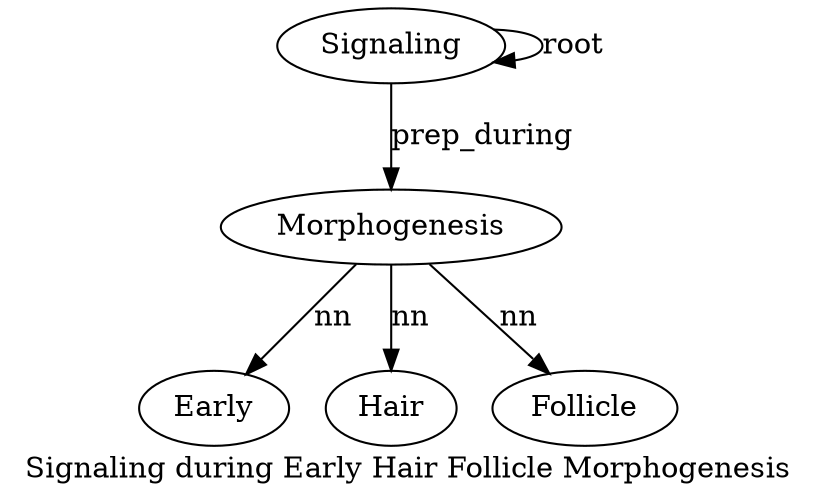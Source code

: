 digraph "Signaling during Early Hair Follicle Morphogenesis" {
label="Signaling during Early Hair Follicle Morphogenesis";
Signaling1 [style=filled, fillcolor=white, label=Signaling];
Signaling1 -> Signaling1  [label=root];
Morphogenesis6 [style=filled, fillcolor=white, label=Morphogenesis];
Early3 [style=filled, fillcolor=white, label=Early];
Morphogenesis6 -> Early3  [label=nn];
Hair4 [style=filled, fillcolor=white, label=Hair];
Morphogenesis6 -> Hair4  [label=nn];
Follicle5 [style=filled, fillcolor=white, label=Follicle];
Morphogenesis6 -> Follicle5  [label=nn];
Signaling1 -> Morphogenesis6  [label=prep_during];
}
